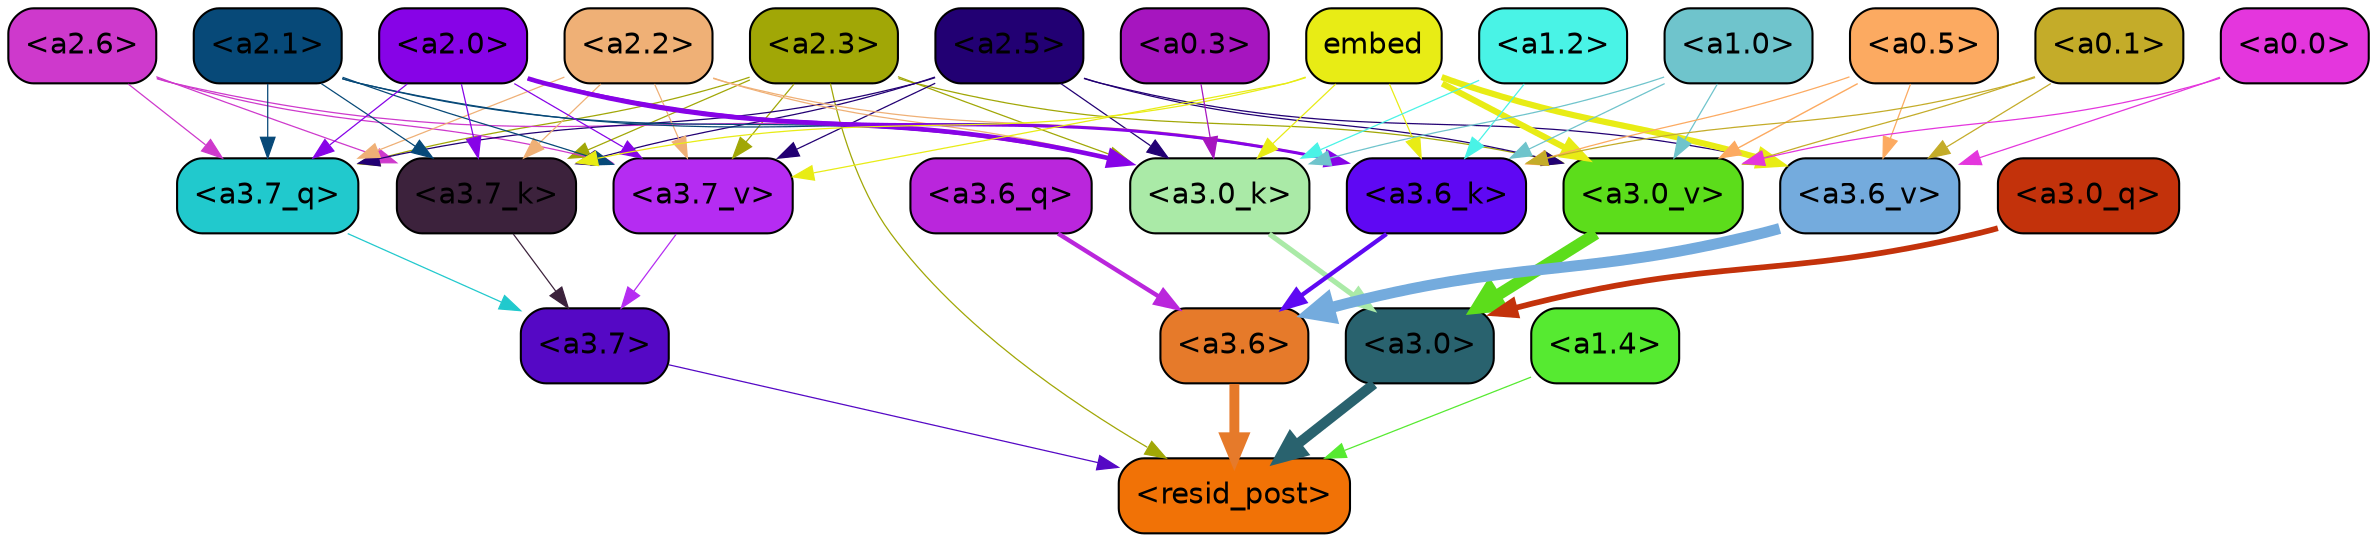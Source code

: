 strict digraph "" {
	graph [bgcolor=transparent,
		layout=dot,
		overlap=false,
		splines=true
	];
	"<a3.7>"	[color=black,
		fillcolor="#5508c5",
		fontname=Helvetica,
		shape=box,
		style="filled, rounded"];
	"<resid_post>"	[color=black,
		fillcolor="#f17206",
		fontname=Helvetica,
		shape=box,
		style="filled, rounded"];
	"<a3.7>" -> "<resid_post>"	[color="#5508c5",
		penwidth=0.6];
	"<a3.6>"	[color=black,
		fillcolor="#e67a2a",
		fontname=Helvetica,
		shape=box,
		style="filled, rounded"];
	"<a3.6>" -> "<resid_post>"	[color="#e67a2a",
		penwidth=4.751612067222595];
	"<a3.0>"	[color=black,
		fillcolor="#29626e",
		fontname=Helvetica,
		shape=box,
		style="filled, rounded"];
	"<a3.0>" -> "<resid_post>"	[color="#29626e",
		penwidth=4.884142994880676];
	"<a2.3>"	[color=black,
		fillcolor="#a1a706",
		fontname=Helvetica,
		shape=box,
		style="filled, rounded"];
	"<a2.3>" -> "<resid_post>"	[color="#a1a706",
		penwidth=0.6];
	"<a3.7_q>"	[color=black,
		fillcolor="#21c9cd",
		fontname=Helvetica,
		shape=box,
		style="filled, rounded"];
	"<a2.3>" -> "<a3.7_q>"	[color="#a1a706",
		penwidth=0.6];
	"<a3.7_k>"	[color=black,
		fillcolor="#3c223c",
		fontname=Helvetica,
		shape=box,
		style="filled, rounded"];
	"<a2.3>" -> "<a3.7_k>"	[color="#a1a706",
		penwidth=0.6];
	"<a3.0_k>"	[color=black,
		fillcolor="#aaeaa7",
		fontname=Helvetica,
		shape=box,
		style="filled, rounded"];
	"<a2.3>" -> "<a3.0_k>"	[color="#a1a706",
		penwidth=0.6];
	"<a3.7_v>"	[color=black,
		fillcolor="#b52cf2",
		fontname=Helvetica,
		shape=box,
		style="filled, rounded"];
	"<a2.3>" -> "<a3.7_v>"	[color="#a1a706",
		penwidth=0.6];
	"<a3.0_v>"	[color=black,
		fillcolor="#5cdd1b",
		fontname=Helvetica,
		shape=box,
		style="filled, rounded"];
	"<a2.3>" -> "<a3.0_v>"	[color="#a1a706",
		penwidth=0.6];
	"<a1.4>"	[color=black,
		fillcolor="#56ea31",
		fontname=Helvetica,
		shape=box,
		style="filled, rounded"];
	"<a1.4>" -> "<resid_post>"	[color="#56ea31",
		penwidth=0.6];
	"<a3.7_q>" -> "<a3.7>"	[color="#21c9cd",
		penwidth=0.6];
	"<a3.6_q>"	[color=black,
		fillcolor="#ba26dc",
		fontname=Helvetica,
		shape=box,
		style="filled, rounded"];
	"<a3.6_q>" -> "<a3.6>"	[color="#ba26dc",
		penwidth=2.091020345687866];
	"<a3.0_q>"	[color=black,
		fillcolor="#c3320b",
		fontname=Helvetica,
		shape=box,
		style="filled, rounded"];
	"<a3.0_q>" -> "<a3.0>"	[color="#c3320b",
		penwidth=2.7421876192092896];
	"<a3.7_k>" -> "<a3.7>"	[color="#3c223c",
		penwidth=0.6];
	"<a3.6_k>"	[color=black,
		fillcolor="#5f08f3",
		fontname=Helvetica,
		shape=box,
		style="filled, rounded"];
	"<a3.6_k>" -> "<a3.6>"	[color="#5f08f3",
		penwidth=2.048597991466522];
	"<a3.0_k>" -> "<a3.0>"	[color="#aaeaa7",
		penwidth=2.476402521133423];
	"<a3.7_v>" -> "<a3.7>"	[color="#b52cf2",
		penwidth=0.6];
	"<a3.6_v>"	[color=black,
		fillcolor="#74abdd",
		fontname=Helvetica,
		shape=box,
		style="filled, rounded"];
	"<a3.6_v>" -> "<a3.6>"	[color="#74abdd",
		penwidth=5.2550448179244995];
	"<a3.0_v>" -> "<a3.0>"	[color="#5cdd1b",
		penwidth=5.652270674705505];
	"<a2.6>"	[color=black,
		fillcolor="#ce39cc",
		fontname=Helvetica,
		shape=box,
		style="filled, rounded"];
	"<a2.6>" -> "<a3.7_q>"	[color="#ce39cc",
		penwidth=0.6];
	"<a2.6>" -> "<a3.7_k>"	[color="#ce39cc",
		penwidth=0.6];
	"<a2.6>" -> "<a3.0_k>"	[color="#ce39cc",
		penwidth=0.6];
	"<a2.6>" -> "<a3.7_v>"	[color="#ce39cc",
		penwidth=0.6];
	"<a2.5>"	[color=black,
		fillcolor="#220073",
		fontname=Helvetica,
		shape=box,
		style="filled, rounded"];
	"<a2.5>" -> "<a3.7_q>"	[color="#220073",
		penwidth=0.6];
	"<a2.5>" -> "<a3.7_k>"	[color="#220073",
		penwidth=0.6];
	"<a2.5>" -> "<a3.0_k>"	[color="#220073",
		penwidth=0.6];
	"<a2.5>" -> "<a3.7_v>"	[color="#220073",
		penwidth=0.6];
	"<a2.5>" -> "<a3.6_v>"	[color="#220073",
		penwidth=0.6];
	"<a2.5>" -> "<a3.0_v>"	[color="#220073",
		penwidth=0.6];
	"<a2.2>"	[color=black,
		fillcolor="#efb076",
		fontname=Helvetica,
		shape=box,
		style="filled, rounded"];
	"<a2.2>" -> "<a3.7_q>"	[color="#efb076",
		penwidth=0.6];
	"<a2.2>" -> "<a3.7_k>"	[color="#efb076",
		penwidth=0.6];
	"<a2.2>" -> "<a3.6_k>"	[color="#efb076",
		penwidth=0.6];
	"<a2.2>" -> "<a3.0_k>"	[color="#efb076",
		penwidth=0.6];
	"<a2.2>" -> "<a3.7_v>"	[color="#efb076",
		penwidth=0.6];
	"<a2.1>"	[color=black,
		fillcolor="#074978",
		fontname=Helvetica,
		shape=box,
		style="filled, rounded"];
	"<a2.1>" -> "<a3.7_q>"	[color="#074978",
		penwidth=0.6];
	"<a2.1>" -> "<a3.7_k>"	[color="#074978",
		penwidth=0.6];
	"<a2.1>" -> "<a3.6_k>"	[color="#074978",
		penwidth=0.6];
	"<a2.1>" -> "<a3.0_k>"	[color="#074978",
		penwidth=0.6];
	"<a2.1>" -> "<a3.7_v>"	[color="#074978",
		penwidth=0.6];
	"<a2.0>"	[color=black,
		fillcolor="#8703e7",
		fontname=Helvetica,
		shape=box,
		style="filled, rounded"];
	"<a2.0>" -> "<a3.7_q>"	[color="#8703e7",
		penwidth=0.6];
	"<a2.0>" -> "<a3.7_k>"	[color="#8703e7",
		penwidth=0.6];
	"<a2.0>" -> "<a3.6_k>"	[color="#8703e7",
		penwidth=1.4757367372512817];
	"<a2.0>" -> "<a3.0_k>"	[color="#8703e7",
		penwidth=2.2137351036071777];
	"<a2.0>" -> "<a3.7_v>"	[color="#8703e7",
		penwidth=0.6];
	embed	[color=black,
		fillcolor="#e8ec15",
		fontname=Helvetica,
		shape=box,
		style="filled, rounded"];
	embed -> "<a3.7_k>"	[color="#e8ec15",
		penwidth=0.6];
	embed -> "<a3.6_k>"	[color="#e8ec15",
		penwidth=0.6];
	embed -> "<a3.0_k>"	[color="#e8ec15",
		penwidth=0.6];
	embed -> "<a3.7_v>"	[color="#e8ec15",
		penwidth=0.6];
	embed -> "<a3.6_v>"	[color="#e8ec15",
		penwidth=2.9582033157348633];
	embed -> "<a3.0_v>"	[color="#e8ec15",
		penwidth=2.972973108291626];
	"<a1.2>"	[color=black,
		fillcolor="#49f3e6",
		fontname=Helvetica,
		shape=box,
		style="filled, rounded"];
	"<a1.2>" -> "<a3.6_k>"	[color="#49f3e6",
		penwidth=0.6];
	"<a1.2>" -> "<a3.0_k>"	[color="#49f3e6",
		penwidth=0.6];
	"<a1.0>"	[color=black,
		fillcolor="#6fc4cc",
		fontname=Helvetica,
		shape=box,
		style="filled, rounded"];
	"<a1.0>" -> "<a3.6_k>"	[color="#6fc4cc",
		penwidth=0.6];
	"<a1.0>" -> "<a3.0_k>"	[color="#6fc4cc",
		penwidth=0.6];
	"<a1.0>" -> "<a3.0_v>"	[color="#6fc4cc",
		penwidth=0.6];
	"<a0.5>"	[color=black,
		fillcolor="#fcaa61",
		fontname=Helvetica,
		shape=box,
		style="filled, rounded"];
	"<a0.5>" -> "<a3.6_k>"	[color="#fcaa61",
		penwidth=0.6];
	"<a0.5>" -> "<a3.6_v>"	[color="#fcaa61",
		penwidth=0.6];
	"<a0.5>" -> "<a3.0_v>"	[color="#fcaa61",
		penwidth=0.6790935099124908];
	"<a0.1>"	[color=black,
		fillcolor="#c4ac29",
		fontname=Helvetica,
		shape=box,
		style="filled, rounded"];
	"<a0.1>" -> "<a3.6_k>"	[color="#c4ac29",
		penwidth=0.6];
	"<a0.1>" -> "<a3.6_v>"	[color="#c4ac29",
		penwidth=0.6];
	"<a0.1>" -> "<a3.0_v>"	[color="#c4ac29",
		penwidth=0.6];
	"<a0.3>"	[color=black,
		fillcolor="#a615bf",
		fontname=Helvetica,
		shape=box,
		style="filled, rounded"];
	"<a0.3>" -> "<a3.0_k>"	[color="#a615bf",
		penwidth=0.6];
	"<a0.0>"	[color=black,
		fillcolor="#e436dd",
		fontname=Helvetica,
		shape=box,
		style="filled, rounded"];
	"<a0.0>" -> "<a3.6_v>"	[color="#e436dd",
		penwidth=0.6];
	"<a0.0>" -> "<a3.0_v>"	[color="#e436dd",
		penwidth=0.6];
}
